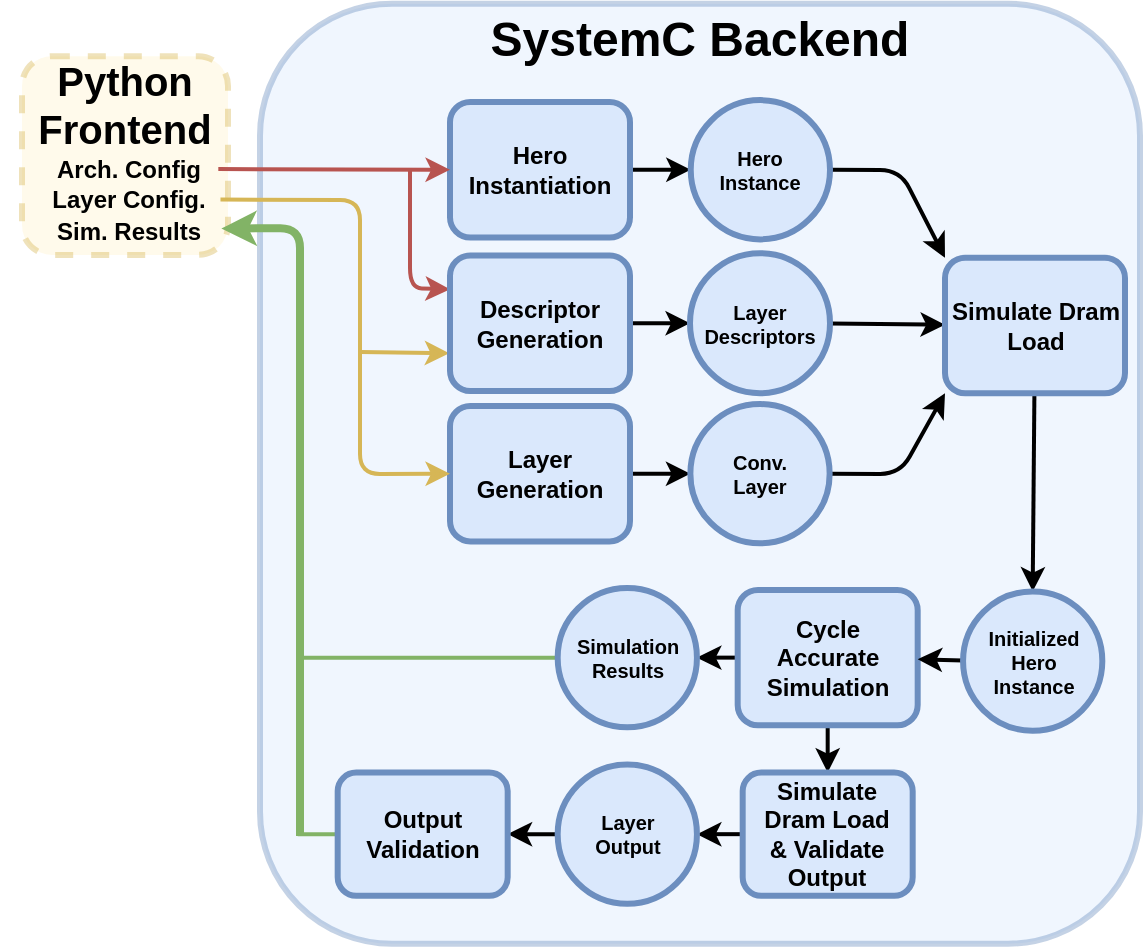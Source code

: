 <mxfile>
    <diagram id="vXxmGxMhgdWPJlRuYWt-" name="Page-1">
        <mxGraphModel dx="2304" dy="7030" grid="1" gridSize="1" guides="1" tooltips="1" connect="1" arrows="1" fold="1" page="1" pageScale="1" pageWidth="850" pageHeight="1100" math="0" shadow="0">
            <root>
                <mxCell id="0"/>
                <mxCell id="1" parent="0"/>
                <mxCell id="2" value="" style="rounded=1;whiteSpace=wrap;html=1;fillColor=#dae8fc;opacity=40;strokeColor=#6c8ebf;glass=0;strokeWidth=3;" vertex="1" parent="1">
                    <mxGeometry x="-1520" y="-6462.15" width="440" height="470" as="geometry"/>
                </mxCell>
                <mxCell id="31" style="edgeStyle=none;html=1;entryX=0;entryY=0.5;entryDx=0;entryDy=0;fontSize=10;startArrow=none;startFill=0;endArrow=classic;endFill=1;strokeWidth=2;" edge="1" parent="1" source="3" target="14">
                    <mxGeometry relative="1" as="geometry"/>
                </mxCell>
                <mxCell id="3" value="Hero Instantiation" style="rounded=1;whiteSpace=wrap;html=1;fillColor=#dae8fc;strokeColor=#6c8ebf;glass=0;strokeWidth=3;verticalAlign=middle;fontStyle=1;fontSize=12;" vertex="1" parent="1">
                    <mxGeometry x="-1425" y="-6412.99" width="90" height="67.74" as="geometry"/>
                </mxCell>
                <mxCell id="23" style="edgeStyle=none;html=1;startArrow=classic;startFill=1;endArrow=none;endFill=0;strokeWidth=2;fillColor=#fff2cc;strokeColor=#d6b656;exitX=-0.004;exitY=0.722;exitDx=0;exitDy=0;exitPerimeter=0;" edge="1" parent="1" source="4">
                    <mxGeometry relative="1" as="geometry">
                        <mxPoint x="-1470" y="-6288" as="targetPoint"/>
                    </mxGeometry>
                </mxCell>
                <mxCell id="24" style="edgeStyle=none;html=1;exitX=0;exitY=0.25;exitDx=0;exitDy=0;startArrow=classic;startFill=1;endArrow=none;endFill=0;strokeWidth=2;fillColor=#f8cecc;strokeColor=#b85450;" edge="1" parent="1" source="4">
                    <mxGeometry relative="1" as="geometry">
                        <mxPoint x="-1445" y="-6379.69" as="targetPoint"/>
                        <Array as="points">
                            <mxPoint x="-1445" y="-6320"/>
                        </Array>
                    </mxGeometry>
                </mxCell>
                <mxCell id="32" style="edgeStyle=none;html=1;entryX=0;entryY=0.5;entryDx=0;entryDy=0;fontSize=10;startArrow=none;startFill=0;endArrow=classic;endFill=1;strokeWidth=2;" edge="1" parent="1" source="4" target="6">
                    <mxGeometry relative="1" as="geometry"/>
                </mxCell>
                <mxCell id="4" value="Descriptor&lt;br&gt;Generation" style="rounded=1;whiteSpace=wrap;html=1;fillColor=#dae8fc;strokeColor=#6c8ebf;glass=0;strokeWidth=3;verticalAlign=middle;fontStyle=1;fontSize=12;" vertex="1" parent="1">
                    <mxGeometry x="-1425" y="-6336.25" width="90" height="67.74" as="geometry"/>
                </mxCell>
                <mxCell id="33" style="edgeStyle=none;html=1;entryX=0;entryY=0.5;entryDx=0;entryDy=0;fontSize=10;startArrow=none;startFill=0;endArrow=classic;endFill=1;strokeWidth=2;" edge="1" parent="1" source="5" target="25">
                    <mxGeometry relative="1" as="geometry"/>
                </mxCell>
                <mxCell id="5" value="Layer Generation" style="rounded=1;whiteSpace=wrap;html=1;fillColor=#dae8fc;strokeColor=#6c8ebf;glass=0;strokeWidth=3;verticalAlign=middle;fontStyle=1;fontSize=12;" vertex="1" parent="1">
                    <mxGeometry x="-1425" y="-6261.02" width="90" height="67.74" as="geometry"/>
                </mxCell>
                <mxCell id="30" style="edgeStyle=none;html=1;fontSize=10;startArrow=none;startFill=0;endArrow=classic;endFill=1;strokeWidth=2;" edge="1" parent="1" source="6" target="10">
                    <mxGeometry relative="1" as="geometry"/>
                </mxCell>
                <mxCell id="6" value="&lt;b style=&quot;font-size: 10px;&quot;&gt;Layer&lt;br style=&quot;font-size: 10px;&quot;&gt;Descriptors&lt;/b&gt;" style="ellipse;whiteSpace=wrap;html=1;aspect=fixed;rounded=1;fontSize=10;strokeWidth=3;fillColor=#dae8fc;strokeColor=#6c8ebf;" vertex="1" parent="1">
                    <mxGeometry x="-1305" y="-6337.38" width="70" height="70" as="geometry"/>
                </mxCell>
                <mxCell id="9" value="SystemC Backend" style="text;html=1;strokeColor=none;fillColor=none;align=center;verticalAlign=middle;whiteSpace=wrap;rounded=0;fontSize=24;fontStyle=1" vertex="1" parent="1">
                    <mxGeometry x="-1430" y="-6460.63" width="260" height="34.07" as="geometry"/>
                </mxCell>
                <mxCell id="62" style="edgeStyle=none;html=1;entryX=0.5;entryY=0;entryDx=0;entryDy=0;fontSize=10;startArrow=none;startFill=0;endArrow=classic;endFill=1;strokeWidth=2;" edge="1" parent="1" source="10" target="28">
                    <mxGeometry relative="1" as="geometry"/>
                </mxCell>
                <mxCell id="10" value="Simulate Dram Load" style="rounded=1;whiteSpace=wrap;html=1;fillColor=#dae8fc;strokeColor=#6c8ebf;glass=0;strokeWidth=3;verticalAlign=middle;fontStyle=1;fontSize=12;" vertex="1" parent="1">
                    <mxGeometry x="-1177.5" y="-6335.12" width="90" height="67.74" as="geometry"/>
                </mxCell>
                <mxCell id="61" style="edgeStyle=none;html=1;entryX=0.5;entryY=0;entryDx=0;entryDy=0;fontSize=10;startArrow=none;startFill=0;endArrow=classic;endFill=1;strokeWidth=2;" edge="1" parent="1" source="13" target="39">
                    <mxGeometry relative="1" as="geometry"/>
                </mxCell>
                <mxCell id="70" style="edgeStyle=none;html=1;entryX=1;entryY=0.5;entryDx=0;entryDy=0;fontSize=10;startArrow=none;startFill=0;endArrow=classic;endFill=1;strokeWidth=2;" edge="1" parent="1" source="13" target="40">
                    <mxGeometry relative="1" as="geometry"/>
                </mxCell>
                <mxCell id="13" value="Cycle &lt;br&gt;Accurate&lt;br&gt;Simulation" style="rounded=1;whiteSpace=wrap;html=1;fillColor=#dae8fc;strokeColor=#6c8ebf;glass=0;strokeWidth=3;verticalAlign=middle;fontStyle=1;fontSize=12;" vertex="1" parent="1">
                    <mxGeometry x="-1281.16" y="-6169.06" width="90" height="67.74" as="geometry"/>
                </mxCell>
                <mxCell id="34" style="edgeStyle=none;html=1;entryX=0;entryY=0;entryDx=0;entryDy=0;fontSize=10;startArrow=none;startFill=0;endArrow=classic;endFill=1;strokeWidth=2;" edge="1" parent="1" source="14" target="10">
                    <mxGeometry relative="1" as="geometry">
                        <Array as="points">
                            <mxPoint x="-1200" y="-6379"/>
                        </Array>
                    </mxGeometry>
                </mxCell>
                <mxCell id="14" value="&lt;b style=&quot;font-size: 10px&quot;&gt;Hero &lt;br&gt;Instance&lt;/b&gt;" style="ellipse;whiteSpace=wrap;html=1;aspect=fixed;rounded=1;fontSize=10;strokeWidth=3;fillColor=#dae8fc;strokeColor=#6c8ebf;" vertex="1" parent="1">
                    <mxGeometry x="-1304.63" y="-6413.94" width="69.63" height="69.63" as="geometry"/>
                </mxCell>
                <mxCell id="21" value="" style="rounded=1;whiteSpace=wrap;html=1;fillColor=#fff2cc;opacity=40;strokeColor=#d6b656;glass=0;strokeWidth=3;dashed=1;" vertex="1" parent="1">
                    <mxGeometry x="-1639" y="-6435.93" width="103" height="99.37" as="geometry"/>
                </mxCell>
                <mxCell id="22" value="Python&lt;br&gt;Frontend" style="text;html=1;strokeColor=none;fillColor=none;align=center;verticalAlign=middle;whiteSpace=wrap;rounded=0;fontSize=20;fontStyle=1" vertex="1" parent="1">
                    <mxGeometry x="-1650" y="-6426.56" width="125" height="30" as="geometry"/>
                </mxCell>
                <mxCell id="15" style="edgeStyle=none;html=1;exitX=0.999;exitY=0.497;exitDx=0;exitDy=0;fontSize=22;startArrow=none;startFill=0;endArrow=classic;endFill=1;strokeWidth=2;fillColor=#f8cecc;strokeColor=#b85450;entryX=0;entryY=0.5;entryDx=0;entryDy=0;exitPerimeter=0;" edge="1" parent="1" target="3" source="18">
                    <mxGeometry relative="1" as="geometry">
                        <mxPoint x="-1563.5" y="-6379.43" as="sourcePoint"/>
                        <mxPoint x="-1496.75" y="-6379.43" as="targetPoint"/>
                    </mxGeometry>
                </mxCell>
                <mxCell id="16" style="edgeStyle=none;html=1;exitX=1.011;exitY=0.509;exitDx=0;exitDy=0;fontSize=22;startArrow=none;startFill=0;endArrow=classic;endFill=1;strokeWidth=2;fillColor=#fff2cc;strokeColor=#d6b656;entryX=0;entryY=0.5;entryDx=0;entryDy=0;exitPerimeter=0;" edge="1" parent="1" target="5" source="17">
                    <mxGeometry relative="1" as="geometry">
                        <mxPoint x="-1563.5" y="-6364.43" as="sourcePoint"/>
                        <mxPoint x="-1496.75" y="-6364.394" as="targetPoint"/>
                        <Array as="points">
                            <mxPoint x="-1470" y="-6364"/>
                            <mxPoint x="-1470" y="-6227"/>
                        </Array>
                    </mxGeometry>
                </mxCell>
                <mxCell id="17" value="Layer Config." style="text;html=1;align=center;verticalAlign=middle;resizable=0;points=[];autosize=1;strokeColor=none;fillColor=none;fontSize=12;fontStyle=1" vertex="1" parent="1">
                    <mxGeometry x="-1630.75" y="-6374.37" width="90" height="20" as="geometry"/>
                </mxCell>
                <mxCell id="18" value="Arch. Config" style="text;html=1;align=center;verticalAlign=middle;resizable=0;points=[];autosize=1;strokeColor=none;fillColor=none;fontSize=12;fontStyle=1" vertex="1" parent="1">
                    <mxGeometry x="-1630.75" y="-6389.43" width="90" height="20" as="geometry"/>
                </mxCell>
                <mxCell id="20" value="Sim. Results" style="text;html=1;align=center;verticalAlign=middle;resizable=0;points=[];autosize=1;strokeColor=none;fillColor=none;fontSize=12;fontStyle=1" vertex="1" parent="1">
                    <mxGeometry x="-1630.75" y="-6358.43" width="90" height="20" as="geometry"/>
                </mxCell>
                <mxCell id="35" style="edgeStyle=none;html=1;entryX=0;entryY=1;entryDx=0;entryDy=0;fontSize=10;startArrow=none;startFill=0;endArrow=classic;endFill=1;strokeWidth=2;" edge="1" parent="1" source="25" target="10">
                    <mxGeometry relative="1" as="geometry">
                        <Array as="points">
                            <mxPoint x="-1200" y="-6227"/>
                        </Array>
                    </mxGeometry>
                </mxCell>
                <mxCell id="25" value="&lt;b style=&quot;font-size: 10px;&quot;&gt;Conv.&lt;br style=&quot;font-size: 10px;&quot;&gt;Layer&lt;/b&gt;" style="ellipse;whiteSpace=wrap;html=1;aspect=fixed;rounded=1;fontSize=10;strokeWidth=3;fillColor=#dae8fc;strokeColor=#6c8ebf;" vertex="1" parent="1">
                    <mxGeometry x="-1304.81" y="-6261.96" width="69.63" height="69.63" as="geometry"/>
                </mxCell>
                <mxCell id="63" style="edgeStyle=none;html=1;fontSize=10;startArrow=none;startFill=0;endArrow=classic;endFill=1;strokeWidth=2;" edge="1" parent="1" source="28" target="13">
                    <mxGeometry relative="1" as="geometry"/>
                </mxCell>
                <mxCell id="28" value="&lt;b style=&quot;font-size: 10px&quot;&gt;Initialized&lt;br style=&quot;font-size: 10px&quot;&gt;Hero&lt;br style=&quot;font-size: 10px&quot;&gt;Instance&lt;/b&gt;" style="ellipse;whiteSpace=wrap;html=1;aspect=fixed;rounded=1;fontSize=10;strokeWidth=3;fillColor=#dae8fc;strokeColor=#6c8ebf;" vertex="1" parent="1">
                    <mxGeometry x="-1168.47" y="-6168.27" width="69.63" height="69.63" as="geometry"/>
                </mxCell>
                <mxCell id="71" style="edgeStyle=none;html=1;entryX=1;entryY=0.5;entryDx=0;entryDy=0;fontSize=10;startArrow=none;startFill=0;endArrow=classic;endFill=1;strokeWidth=2;" edge="1" parent="1" source="39" target="41">
                    <mxGeometry relative="1" as="geometry"/>
                </mxCell>
                <mxCell id="39" value="Simulate &lt;br&gt;Dram Load&lt;br&gt;&amp;amp; Validate Output" style="rounded=1;whiteSpace=wrap;html=1;fillColor=#dae8fc;strokeColor=#6c8ebf;glass=0;strokeWidth=3;verticalAlign=middle;fontStyle=1;fontSize=12;" vertex="1" parent="1">
                    <mxGeometry x="-1278.66" y="-6077.69" width="85" height="61.54" as="geometry"/>
                </mxCell>
                <mxCell id="73" style="edgeStyle=none;html=1;fontSize=10;startArrow=none;startFill=0;endArrow=none;endFill=0;strokeWidth=2;fillColor=#d5e8d4;strokeColor=#82b366;" edge="1" parent="1" source="40">
                    <mxGeometry relative="1" as="geometry">
                        <mxPoint x="-1501.16" y="-6135.11" as="targetPoint"/>
                    </mxGeometry>
                </mxCell>
                <mxCell id="40" value="&lt;b&gt;Simulation Results&lt;/b&gt;" style="ellipse;whiteSpace=wrap;html=1;aspect=fixed;rounded=1;fontSize=10;strokeWidth=3;fillColor=#dae8fc;strokeColor=#6c8ebf;" vertex="1" parent="1">
                    <mxGeometry x="-1371.16" y="-6170.0" width="69.63" height="69.63" as="geometry"/>
                </mxCell>
                <mxCell id="66" style="edgeStyle=none;html=1;fontSize=10;startArrow=none;startFill=0;endArrow=classic;endFill=1;strokeWidth=2;" edge="1" parent="1" source="41" target="68">
                    <mxGeometry relative="1" as="geometry">
                        <mxPoint x="-1451.16" y="-6045.915" as="targetPoint"/>
                    </mxGeometry>
                </mxCell>
                <mxCell id="41" value="&lt;b&gt;Layer &lt;br&gt;Output&lt;/b&gt;" style="ellipse;whiteSpace=wrap;html=1;aspect=fixed;rounded=1;fontSize=10;strokeWidth=3;fillColor=#dae8fc;strokeColor=#6c8ebf;" vertex="1" parent="1">
                    <mxGeometry x="-1371.16" y="-6081.73" width="69.63" height="69.63" as="geometry"/>
                </mxCell>
                <mxCell id="72" style="edgeStyle=none;html=1;entryX=1.016;entryY=0.436;entryDx=0;entryDy=0;entryPerimeter=0;fontSize=10;startArrow=none;startFill=0;endArrow=classic;endFill=1;strokeWidth=4;fillColor=#d5e8d4;strokeColor=#82b366;endSize=5;" edge="1" parent="1" target="20">
                    <mxGeometry relative="1" as="geometry">
                        <mxPoint x="-1500" y="-6046" as="sourcePoint"/>
                        <Array as="points">
                            <mxPoint x="-1500" y="-6350"/>
                        </Array>
                    </mxGeometry>
                </mxCell>
                <mxCell id="75" style="edgeStyle=none;html=1;fontSize=10;startArrow=none;startFill=0;endArrow=none;endFill=0;endSize=5;strokeWidth=2;fillColor=#d5e8d4;strokeColor=#82b366;" edge="1" parent="1">
                    <mxGeometry relative="1" as="geometry">
                        <mxPoint x="-1501.16" y="-6046.92" as="targetPoint"/>
                        <mxPoint x="-1481.16" y="-6046.92" as="sourcePoint"/>
                    </mxGeometry>
                </mxCell>
                <mxCell id="68" value="Output Validation" style="rounded=1;whiteSpace=wrap;html=1;fillColor=#dae8fc;strokeColor=#6c8ebf;glass=0;strokeWidth=3;verticalAlign=middle;fontStyle=1;fontSize=12;" vertex="1" parent="1">
                    <mxGeometry x="-1481.16" y="-6077.69" width="85" height="61.54" as="geometry"/>
                </mxCell>
            </root>
        </mxGraphModel>
    </diagram>
</mxfile>